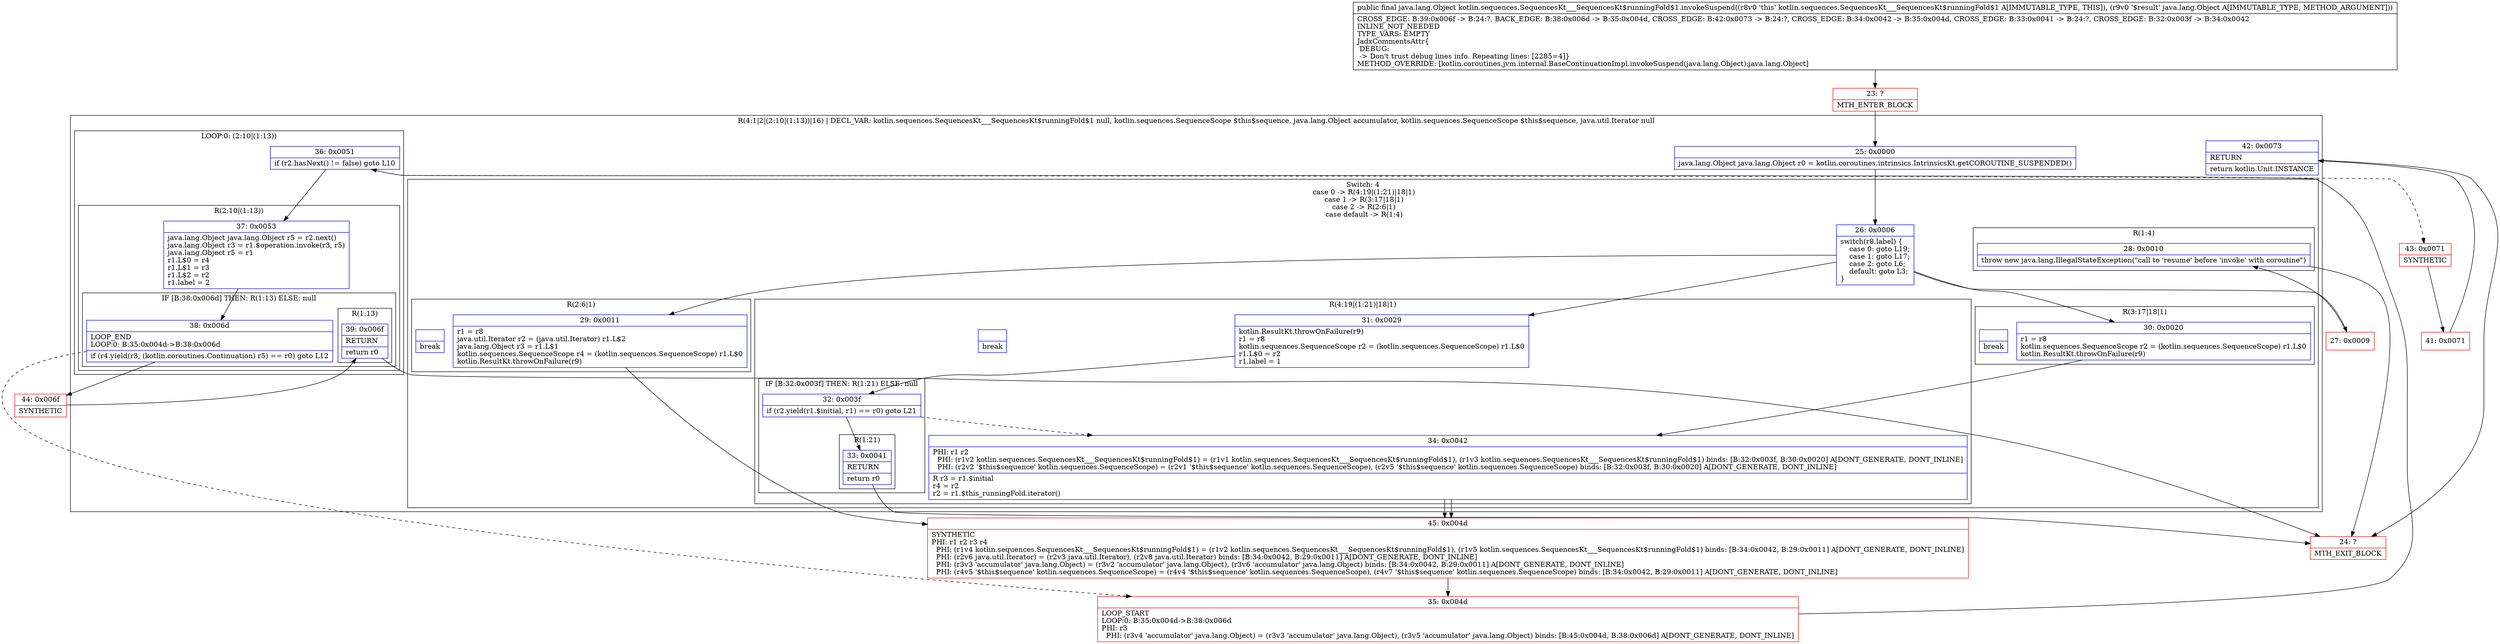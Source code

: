 digraph "CFG forkotlin.sequences.SequencesKt___SequencesKt$runningFold$1.invokeSuspend(Ljava\/lang\/Object;)Ljava\/lang\/Object;" {
subgraph cluster_Region_2130492765 {
label = "R(4:1|2|(2:10|(1:13))|16) | DECL_VAR: kotlin.sequences.SequencesKt___SequencesKt$runningFold$1 null, kotlin.sequences.SequenceScope $this$sequence, java.lang.Object accumulator, kotlin.sequences.SequenceScope $this$sequence, java.util.Iterator null\l";
node [shape=record,color=blue];
Node_25 [shape=record,label="{25\:\ 0x0000|java.lang.Object java.lang.Object r0 = kotlin.coroutines.intrinsics.IntrinsicsKt.getCOROUTINE_SUSPENDED()\l}"];
subgraph cluster_SwitchRegion_1588645898 {
label = "Switch: 4
 case 0 -> R(4:19|(1:21)|18|1)
 case 1 -> R(3:17|18|1)
 case 2 -> R(2:6|1)
 case default -> R(1:4)";
node [shape=record,color=blue];
Node_26 [shape=record,label="{26\:\ 0x0006|switch(r8.label) \{\l    case 0: goto L19;\l    case 1: goto L17;\l    case 2: goto L6;\l    default: goto L3;\l\}\l}"];
subgraph cluster_Region_1908949427 {
label = "R(4:19|(1:21)|18|1)";
node [shape=record,color=blue];
Node_31 [shape=record,label="{31\:\ 0x0029|kotlin.ResultKt.throwOnFailure(r9)\lr1 = r8\lkotlin.sequences.SequenceScope r2 = (kotlin.sequences.SequenceScope) r1.L$0\lr1.L$0 = r2\lr1.label = 1\l}"];
subgraph cluster_IfRegion_276511701 {
label = "IF [B:32:0x003f] THEN: R(1:21) ELSE: null";
node [shape=record,color=blue];
Node_32 [shape=record,label="{32\:\ 0x003f|if (r2.yield(r1.$initial, r1) == r0) goto L21\l}"];
subgraph cluster_Region_1212262802 {
label = "R(1:21)";
node [shape=record,color=blue];
Node_33 [shape=record,label="{33\:\ 0x0041|RETURN\l|return r0\l}"];
}
}
Node_34 [shape=record,label="{34\:\ 0x0042|PHI: r1 r2 \l  PHI: (r1v2 kotlin.sequences.SequencesKt___SequencesKt$runningFold$1) = (r1v1 kotlin.sequences.SequencesKt___SequencesKt$runningFold$1), (r1v3 kotlin.sequences.SequencesKt___SequencesKt$runningFold$1) binds: [B:32:0x003f, B:30:0x0020] A[DONT_GENERATE, DONT_INLINE]\l  PHI: (r2v2 '$this$sequence' kotlin.sequences.SequenceScope) = (r2v1 '$this$sequence' kotlin.sequences.SequenceScope), (r2v5 '$this$sequence' kotlin.sequences.SequenceScope) binds: [B:32:0x003f, B:30:0x0020] A[DONT_GENERATE, DONT_INLINE]\l|R r3 = r1.$initial\lr4 = r2\lr2 = r1.$this_runningFold.iterator()\l}"];
Node_InsnContainer_1571670404 [shape=record,label="{|break\l}"];
}
subgraph cluster_Region_872446753 {
label = "R(3:17|18|1)";
node [shape=record,color=blue];
Node_30 [shape=record,label="{30\:\ 0x0020|r1 = r8\lkotlin.sequences.SequenceScope r2 = (kotlin.sequences.SequenceScope) r1.L$0\lkotlin.ResultKt.throwOnFailure(r9)\l}"];
Node_34 [shape=record,label="{34\:\ 0x0042|PHI: r1 r2 \l  PHI: (r1v2 kotlin.sequences.SequencesKt___SequencesKt$runningFold$1) = (r1v1 kotlin.sequences.SequencesKt___SequencesKt$runningFold$1), (r1v3 kotlin.sequences.SequencesKt___SequencesKt$runningFold$1) binds: [B:32:0x003f, B:30:0x0020] A[DONT_GENERATE, DONT_INLINE]\l  PHI: (r2v2 '$this$sequence' kotlin.sequences.SequenceScope) = (r2v1 '$this$sequence' kotlin.sequences.SequenceScope), (r2v5 '$this$sequence' kotlin.sequences.SequenceScope) binds: [B:32:0x003f, B:30:0x0020] A[DONT_GENERATE, DONT_INLINE]\l|R r3 = r1.$initial\lr4 = r2\lr2 = r1.$this_runningFold.iterator()\l}"];
Node_InsnContainer_29373128 [shape=record,label="{|break\l}"];
}
subgraph cluster_Region_1585397610 {
label = "R(2:6|1)";
node [shape=record,color=blue];
Node_29 [shape=record,label="{29\:\ 0x0011|r1 = r8\ljava.util.Iterator r2 = (java.util.Iterator) r1.L$2\ljava.lang.Object r3 = r1.L$1\lkotlin.sequences.SequenceScope r4 = (kotlin.sequences.SequenceScope) r1.L$0\lkotlin.ResultKt.throwOnFailure(r9)\l}"];
Node_InsnContainer_466289677 [shape=record,label="{|break\l}"];
}
subgraph cluster_Region_1126414334 {
label = "R(1:4)";
node [shape=record,color=blue];
Node_28 [shape=record,label="{28\:\ 0x0010|throw new java.lang.IllegalStateException(\"call to 'resume' before 'invoke' with coroutine\")\l}"];
}
}
subgraph cluster_LoopRegion_1894885367 {
label = "LOOP:0: (2:10|(1:13))";
node [shape=record,color=blue];
Node_36 [shape=record,label="{36\:\ 0x0051|if (r2.hasNext() != false) goto L10\l}"];
subgraph cluster_Region_1162342188 {
label = "R(2:10|(1:13))";
node [shape=record,color=blue];
Node_37 [shape=record,label="{37\:\ 0x0053|java.lang.Object java.lang.Object r5 = r2.next()\ljava.lang.Object r3 = r1.$operation.invoke(r3, r5)\ljava.lang.Object r5 = r1\lr1.L$0 = r4\lr1.L$1 = r3\lr1.L$2 = r2\lr1.label = 2\l}"];
subgraph cluster_IfRegion_589899660 {
label = "IF [B:38:0x006d] THEN: R(1:13) ELSE: null";
node [shape=record,color=blue];
Node_38 [shape=record,label="{38\:\ 0x006d|LOOP_END\lLOOP:0: B:35:0x004d\-\>B:38:0x006d\l|if (r4.yield(r3, (kotlin.coroutines.Continuation) r5) == r0) goto L12\l}"];
subgraph cluster_Region_950296801 {
label = "R(1:13)";
node [shape=record,color=blue];
Node_39 [shape=record,label="{39\:\ 0x006f|RETURN\l|return r0\l}"];
}
}
}
}
Node_42 [shape=record,label="{42\:\ 0x0073|RETURN\l|return kotlin.Unit.INSTANCE\l}"];
}
Node_23 [shape=record,color=red,label="{23\:\ ?|MTH_ENTER_BLOCK\l}"];
Node_27 [shape=record,color=red,label="{27\:\ 0x0009}"];
Node_24 [shape=record,color=red,label="{24\:\ ?|MTH_EXIT_BLOCK\l}"];
Node_45 [shape=record,color=red,label="{45\:\ 0x004d|SYNTHETIC\lPHI: r1 r2 r3 r4 \l  PHI: (r1v4 kotlin.sequences.SequencesKt___SequencesKt$runningFold$1) = (r1v2 kotlin.sequences.SequencesKt___SequencesKt$runningFold$1), (r1v5 kotlin.sequences.SequencesKt___SequencesKt$runningFold$1) binds: [B:34:0x0042, B:29:0x0011] A[DONT_GENERATE, DONT_INLINE]\l  PHI: (r2v6 java.util.Iterator) = (r2v3 java.util.Iterator), (r2v8 java.util.Iterator) binds: [B:34:0x0042, B:29:0x0011] A[DONT_GENERATE, DONT_INLINE]\l  PHI: (r3v3 'accumulator' java.lang.Object) = (r3v2 'accumulator' java.lang.Object), (r3v6 'accumulator' java.lang.Object) binds: [B:34:0x0042, B:29:0x0011] A[DONT_GENERATE, DONT_INLINE]\l  PHI: (r4v5 '$this$sequence' kotlin.sequences.SequenceScope) = (r4v4 '$this$sequence' kotlin.sequences.SequenceScope), (r4v7 '$this$sequence' kotlin.sequences.SequenceScope) binds: [B:34:0x0042, B:29:0x0011] A[DONT_GENERATE, DONT_INLINE]\l}"];
Node_35 [shape=record,color=red,label="{35\:\ 0x004d|LOOP_START\lLOOP:0: B:35:0x004d\-\>B:38:0x006d\lPHI: r3 \l  PHI: (r3v4 'accumulator' java.lang.Object) = (r3v3 'accumulator' java.lang.Object), (r3v5 'accumulator' java.lang.Object) binds: [B:45:0x004d, B:38:0x006d] A[DONT_GENERATE, DONT_INLINE]\l}"];
Node_44 [shape=record,color=red,label="{44\:\ 0x006f|SYNTHETIC\l}"];
Node_43 [shape=record,color=red,label="{43\:\ 0x0071|SYNTHETIC\l}"];
Node_41 [shape=record,color=red,label="{41\:\ 0x0071}"];
MethodNode[shape=record,label="{public final java.lang.Object kotlin.sequences.SequencesKt___SequencesKt$runningFold$1.invokeSuspend((r8v0 'this' kotlin.sequences.SequencesKt___SequencesKt$runningFold$1 A[IMMUTABLE_TYPE, THIS]), (r9v0 '$result' java.lang.Object A[IMMUTABLE_TYPE, METHOD_ARGUMENT]))  | CROSS_EDGE: B:39:0x006f \-\> B:24:?, BACK_EDGE: B:38:0x006d \-\> B:35:0x004d, CROSS_EDGE: B:42:0x0073 \-\> B:24:?, CROSS_EDGE: B:34:0x0042 \-\> B:35:0x004d, CROSS_EDGE: B:33:0x0041 \-\> B:24:?, CROSS_EDGE: B:32:0x003f \-\> B:34:0x0042\lINLINE_NOT_NEEDED\lTYPE_VARS: EMPTY\lJadxCommentsAttr\{\l DEBUG: \l \-\> Don't trust debug lines info. Repeating lines: [2285=4]\}\lMETHOD_OVERRIDE: [kotlin.coroutines.jvm.internal.BaseContinuationImpl.invokeSuspend(java.lang.Object):java.lang.Object]\l}"];
MethodNode -> Node_23;Node_25 -> Node_26;
Node_26 -> Node_27;
Node_26 -> Node_29;
Node_26 -> Node_30;
Node_26 -> Node_31;
Node_31 -> Node_32;
Node_32 -> Node_33;
Node_32 -> Node_34[style=dashed];
Node_33 -> Node_24;
Node_34 -> Node_45;
Node_30 -> Node_34;
Node_34 -> Node_45;
Node_29 -> Node_45;
Node_28 -> Node_24;
Node_36 -> Node_37;
Node_36 -> Node_43[style=dashed];
Node_37 -> Node_38;
Node_38 -> Node_35[style=dashed];
Node_38 -> Node_44;
Node_39 -> Node_24;
Node_42 -> Node_24;
Node_23 -> Node_25;
Node_27 -> Node_28;
Node_45 -> Node_35;
Node_35 -> Node_36;
Node_44 -> Node_39;
Node_43 -> Node_41;
Node_41 -> Node_42;
}

